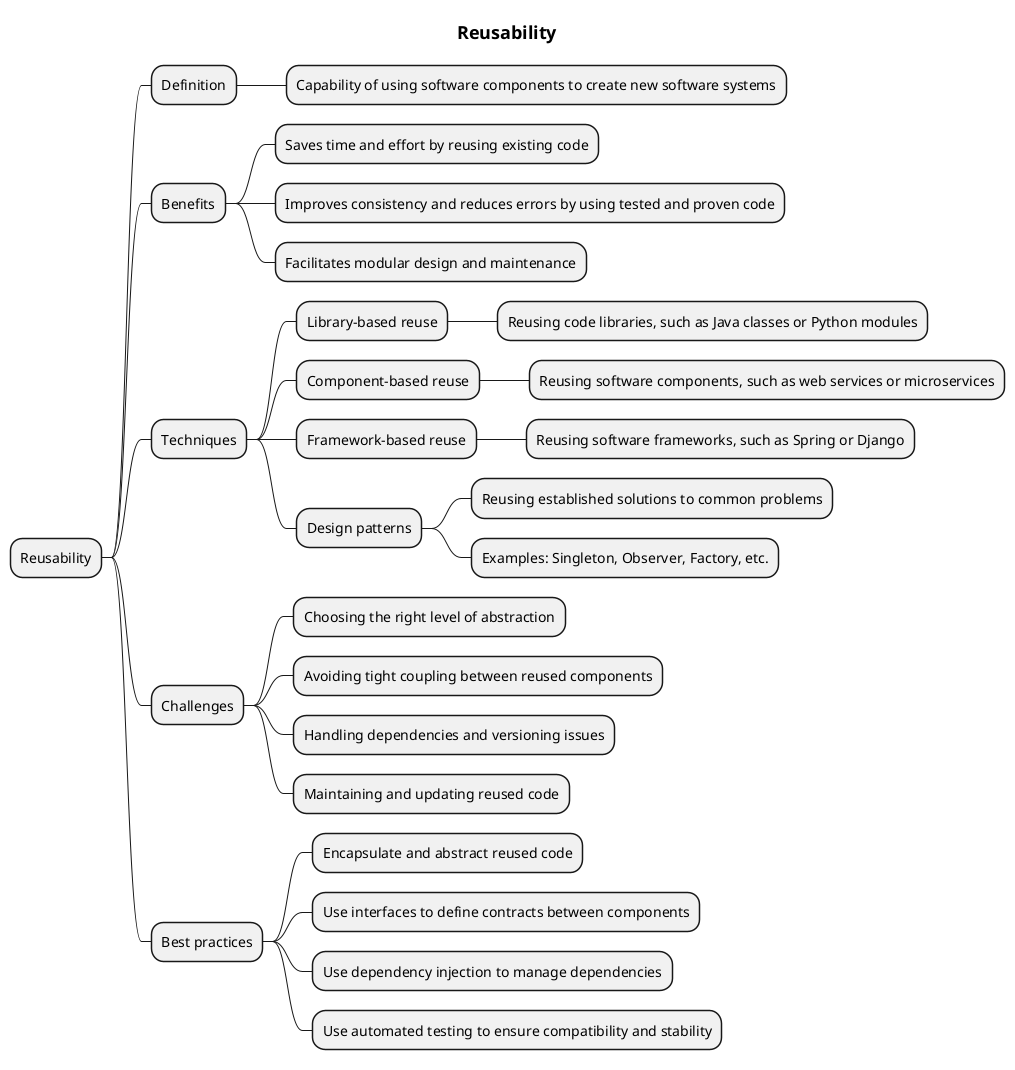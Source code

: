 @startmindmap
title = Reusability

* Reusability
** Definition
*** Capability of using software components to create new software systems
** Benefits
*** Saves time and effort by reusing existing code
*** Improves consistency and reduces errors by using tested and proven code
*** Facilitates modular design and maintenance
** Techniques
*** Library-based reuse
**** Reusing code libraries, such as Java classes or Python modules
*** Component-based reuse
**** Reusing software components, such as web services or microservices
*** Framework-based reuse
**** Reusing software frameworks, such as Spring or Django
*** Design patterns
**** Reusing established solutions to common problems
**** Examples: Singleton, Observer, Factory, etc.
** Challenges
*** Choosing the right level of abstraction
*** Avoiding tight coupling between reused components
*** Handling dependencies and versioning issues
*** Maintaining and updating reused code
** Best practices
*** Encapsulate and abstract reused code
*** Use interfaces to define contracts between components
*** Use dependency injection to manage dependencies
*** Use automated testing to ensure compatibility and stability
@endmindmap
